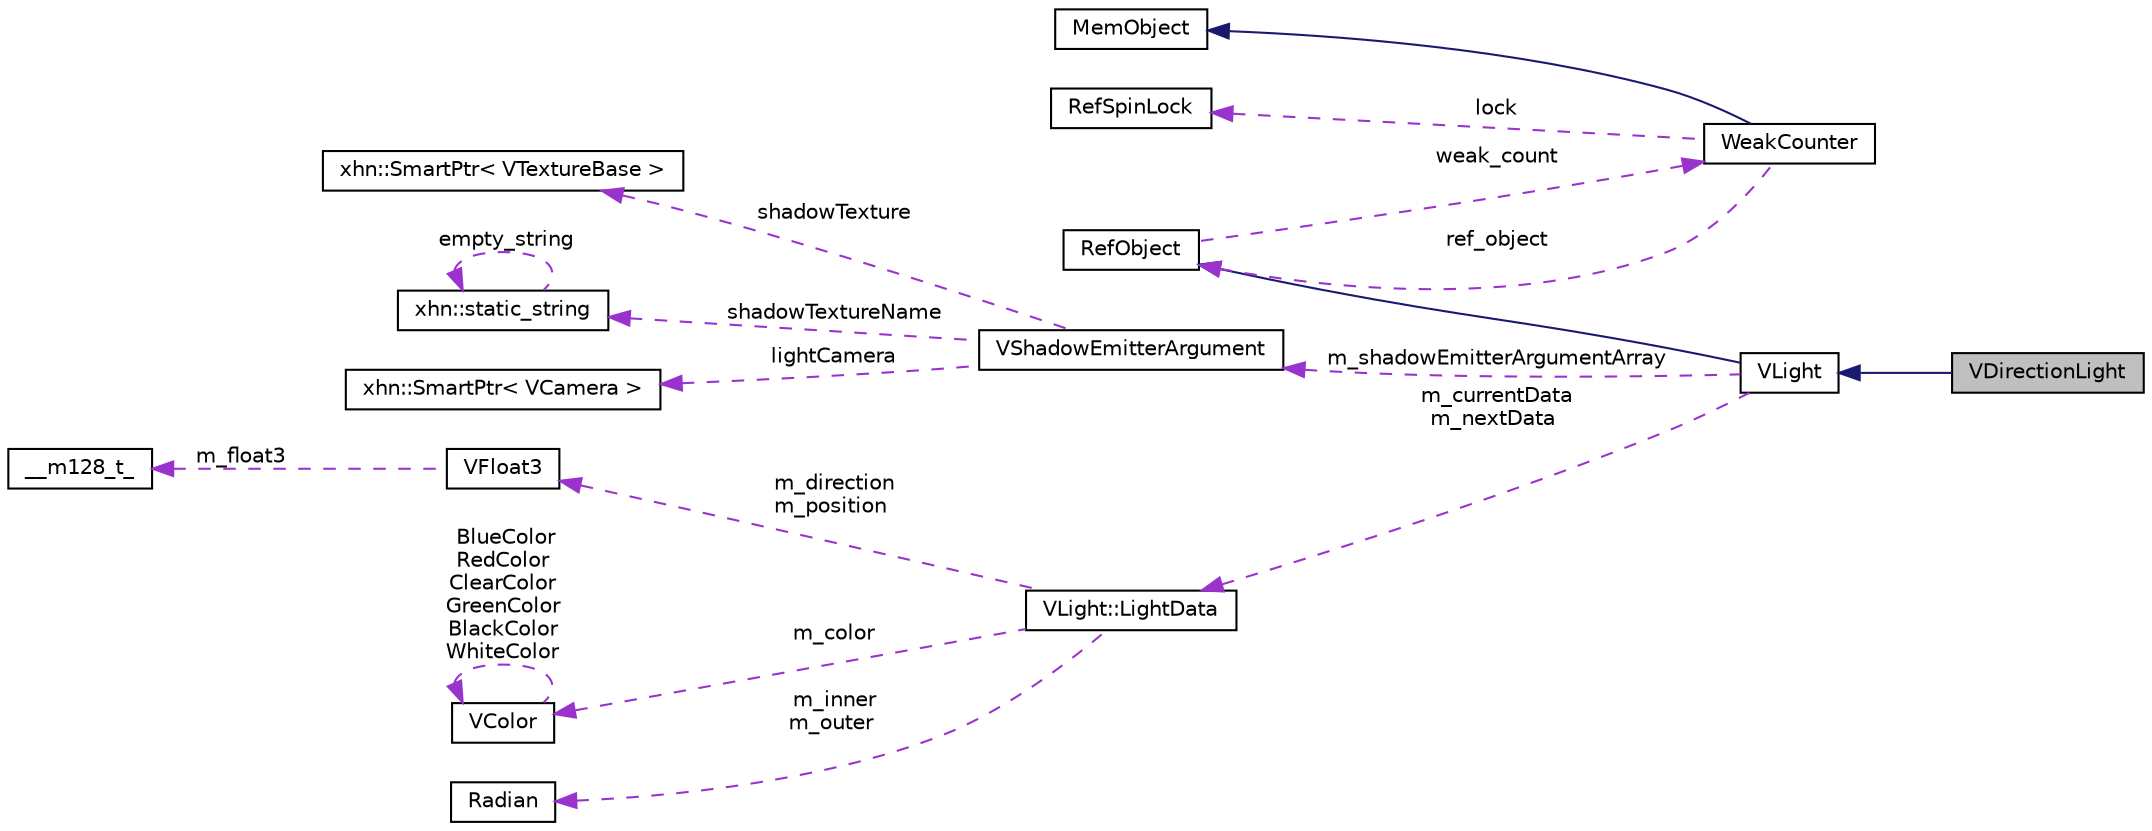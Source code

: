 digraph "VDirectionLight"
{
  edge [fontname="Helvetica",fontsize="10",labelfontname="Helvetica",labelfontsize="10"];
  node [fontname="Helvetica",fontsize="10",shape=record];
  rankdir="LR";
  Node1 [label="VDirectionLight",height=0.2,width=0.4,color="black", fillcolor="grey75", style="filled", fontcolor="black"];
  Node2 -> Node1 [dir="back",color="midnightblue",fontsize="10",style="solid",fontname="Helvetica"];
  Node2 [label="VLight",height=0.2,width=0.4,color="black", fillcolor="white", style="filled",URL="$class_v_light.html",tooltip="VLight 灯光基类 "];
  Node3 -> Node2 [dir="back",color="midnightblue",fontsize="10",style="solid",fontname="Helvetica"];
  Node3 [label="RefObject",height=0.2,width=0.4,color="black", fillcolor="white", style="filled",URL="$class_ref_object.html"];
  Node4 -> Node3 [dir="back",color="darkorchid3",fontsize="10",style="dashed",label=" weak_count" ,fontname="Helvetica"];
  Node4 [label="WeakCounter",height=0.2,width=0.4,color="black", fillcolor="white", style="filled",URL="$class_weak_counter.html",tooltip="WeakCounter. "];
  Node5 -> Node4 [dir="back",color="midnightblue",fontsize="10",style="solid",fontname="Helvetica"];
  Node5 [label="MemObject",height=0.2,width=0.4,color="black", fillcolor="white", style="filled",URL="$class_mem_object.html"];
  Node6 -> Node4 [dir="back",color="darkorchid3",fontsize="10",style="dashed",label=" lock" ,fontname="Helvetica"];
  Node6 [label="RefSpinLock",height=0.2,width=0.4,color="black", fillcolor="white", style="filled",URL="$class_ref_spin_lock.html"];
  Node3 -> Node4 [dir="back",color="darkorchid3",fontsize="10",style="dashed",label=" ref_object" ,fontname="Helvetica"];
  Node7 -> Node2 [dir="back",color="darkorchid3",fontsize="10",style="dashed",label=" m_shadowEmitterArgumentArray" ,fontname="Helvetica"];
  Node7 [label="VShadowEmitterArgument",height=0.2,width=0.4,color="black", fillcolor="white", style="filled",URL="$struct_v_shadow_emitter_argument.html"];
  Node8 -> Node7 [dir="back",color="darkorchid3",fontsize="10",style="dashed",label=" shadowTexture" ,fontname="Helvetica"];
  Node8 [label="xhn::SmartPtr\< VTextureBase \>",height=0.2,width=0.4,color="black", fillcolor="white", style="filled",URL="$classxhn_1_1_smart_ptr.html"];
  Node9 -> Node7 [dir="back",color="darkorchid3",fontsize="10",style="dashed",label=" shadowTextureName" ,fontname="Helvetica"];
  Node9 [label="xhn::static_string",height=0.2,width=0.4,color="black", fillcolor="white", style="filled",URL="$classxhn_1_1static__string.html"];
  Node9 -> Node9 [dir="back",color="darkorchid3",fontsize="10",style="dashed",label=" empty_string" ,fontname="Helvetica"];
  Node10 -> Node7 [dir="back",color="darkorchid3",fontsize="10",style="dashed",label=" lightCamera" ,fontname="Helvetica"];
  Node10 [label="xhn::SmartPtr\< VCamera \>",height=0.2,width=0.4,color="black", fillcolor="white", style="filled",URL="$classxhn_1_1_smart_ptr.html"];
  Node11 -> Node2 [dir="back",color="darkorchid3",fontsize="10",style="dashed",label=" m_currentData\nm_nextData" ,fontname="Helvetica"];
  Node11 [label="VLight::LightData",height=0.2,width=0.4,color="black", fillcolor="white", style="filled",URL="$struct_v_light_1_1_light_data.html"];
  Node12 -> Node11 [dir="back",color="darkorchid3",fontsize="10",style="dashed",label=" m_direction\nm_position" ,fontname="Helvetica"];
  Node12 [label="VFloat3",height=0.2,width=0.4,color="black", fillcolor="white", style="filled",URL="$class_v_float3.html"];
  Node13 -> Node12 [dir="back",color="darkorchid3",fontsize="10",style="dashed",label=" m_float3" ,fontname="Helvetica"];
  Node13 [label="__m128_t_",height=0.2,width=0.4,color="black", fillcolor="white", style="filled",URL="$struct____m128__t__.html"];
  Node14 -> Node11 [dir="back",color="darkorchid3",fontsize="10",style="dashed",label=" m_color" ,fontname="Helvetica"];
  Node14 [label="VColor",height=0.2,width=0.4,color="black", fillcolor="white", style="filled",URL="$class_v_color.html"];
  Node14 -> Node14 [dir="back",color="darkorchid3",fontsize="10",style="dashed",label=" BlueColor\nRedColor\nClearColor\nGreenColor\nBlackColor\nWhiteColor" ,fontname="Helvetica"];
  Node15 -> Node11 [dir="back",color="darkorchid3",fontsize="10",style="dashed",label=" m_inner\nm_outer" ,fontname="Helvetica"];
  Node15 [label="Radian",height=0.2,width=0.4,color="black", fillcolor="white", style="filled",URL="$class_radian.html"];
}
